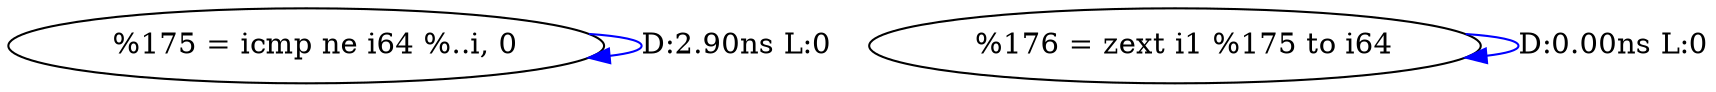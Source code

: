 digraph {
Node0x3751cc0[label="  %175 = icmp ne i64 %..i, 0"];
Node0x3751cc0 -> Node0x3751cc0[label="D:2.90ns L:0",color=blue];
Node0x3751da0[label="  %176 = zext i1 %175 to i64"];
Node0x3751da0 -> Node0x3751da0[label="D:0.00ns L:0",color=blue];
}
